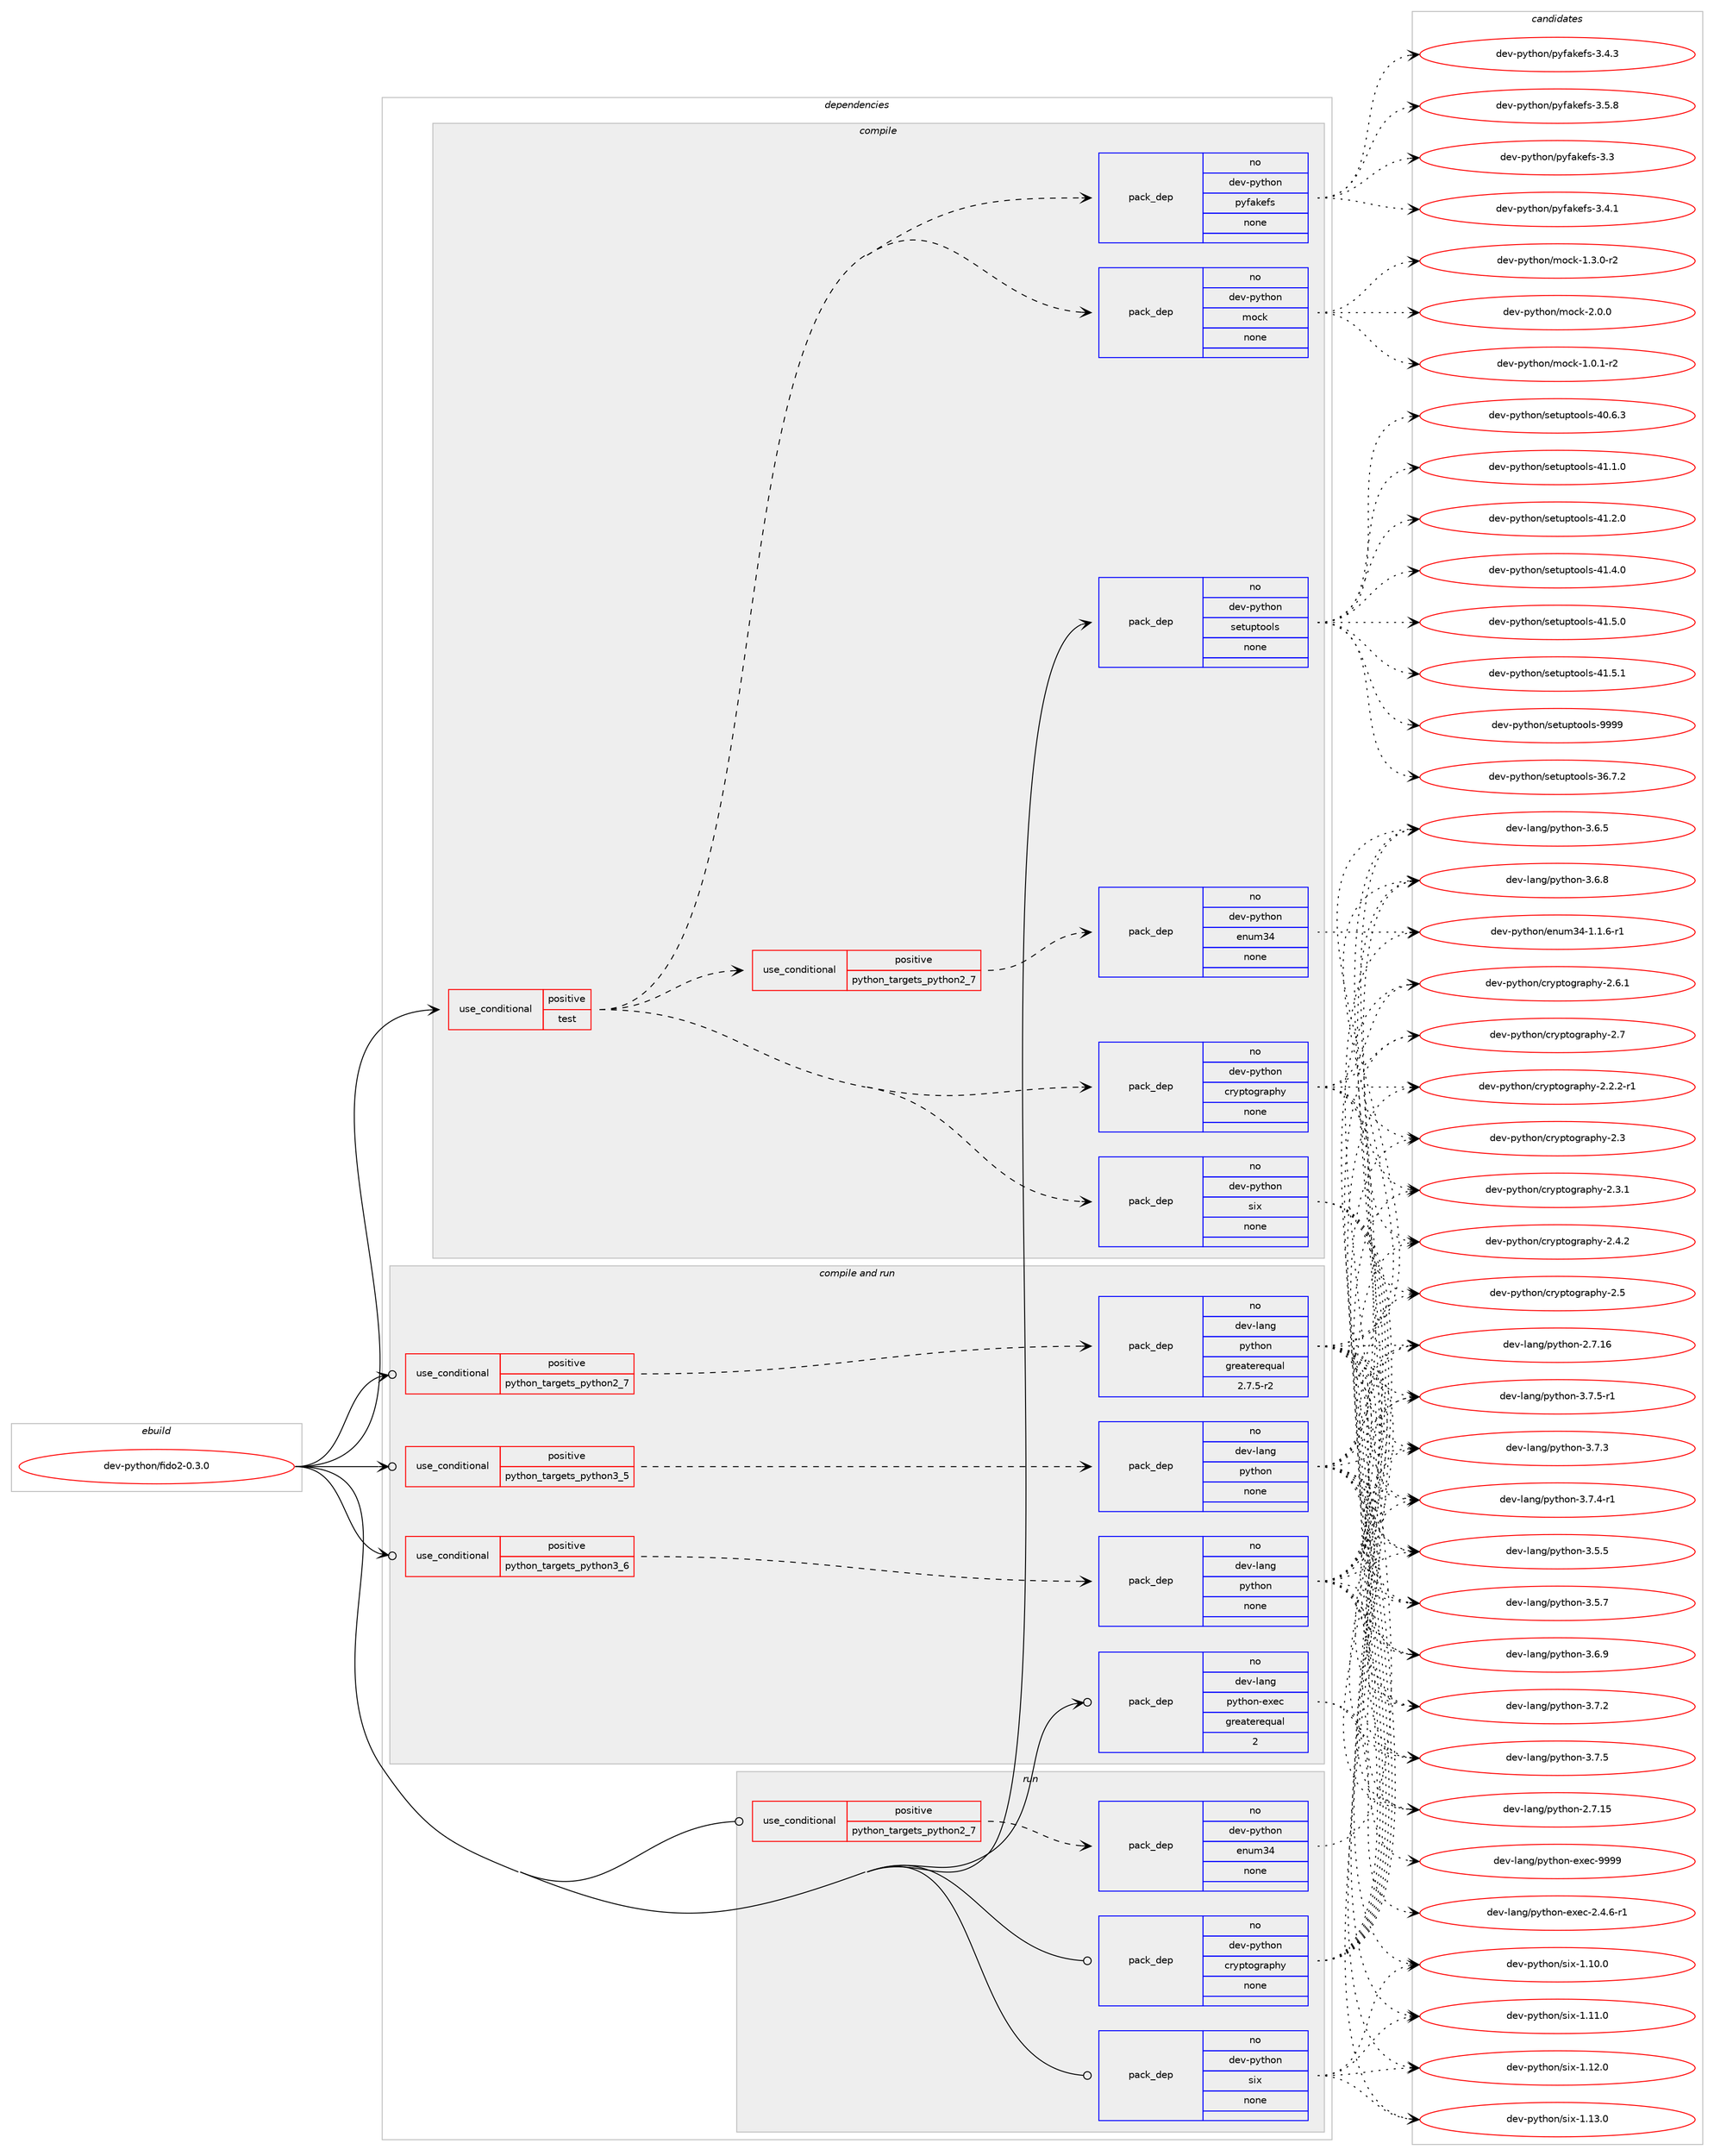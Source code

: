 digraph prolog {

# *************
# Graph options
# *************

newrank=true;
concentrate=true;
compound=true;
graph [rankdir=LR,fontname=Helvetica,fontsize=10,ranksep=1.5];#, ranksep=2.5, nodesep=0.2];
edge  [arrowhead=vee];
node  [fontname=Helvetica,fontsize=10];

# **********
# The ebuild
# **********

subgraph cluster_leftcol {
color=gray;
rank=same;
label=<<i>ebuild</i>>;
id [label="dev-python/fido2-0.3.0", color=red, width=4, href="../dev-python/fido2-0.3.0.svg"];
}

# ****************
# The dependencies
# ****************

subgraph cluster_midcol {
color=gray;
label=<<i>dependencies</i>>;
subgraph cluster_compile {
fillcolor="#eeeeee";
style=filled;
label=<<i>compile</i>>;
subgraph cond139208 {
dependency604064 [label=<<TABLE BORDER="0" CELLBORDER="1" CELLSPACING="0" CELLPADDING="4"><TR><TD ROWSPAN="3" CELLPADDING="10">use_conditional</TD></TR><TR><TD>positive</TD></TR><TR><TD>test</TD></TR></TABLE>>, shape=none, color=red];
subgraph pack453059 {
dependency604065 [label=<<TABLE BORDER="0" CELLBORDER="1" CELLSPACING="0" CELLPADDING="4" WIDTH="220"><TR><TD ROWSPAN="6" CELLPADDING="30">pack_dep</TD></TR><TR><TD WIDTH="110">no</TD></TR><TR><TD>dev-python</TD></TR><TR><TD>six</TD></TR><TR><TD>none</TD></TR><TR><TD></TD></TR></TABLE>>, shape=none, color=blue];
}
dependency604064:e -> dependency604065:w [weight=20,style="dashed",arrowhead="vee"];
subgraph pack453060 {
dependency604066 [label=<<TABLE BORDER="0" CELLBORDER="1" CELLSPACING="0" CELLPADDING="4" WIDTH="220"><TR><TD ROWSPAN="6" CELLPADDING="30">pack_dep</TD></TR><TR><TD WIDTH="110">no</TD></TR><TR><TD>dev-python</TD></TR><TR><TD>cryptography</TD></TR><TR><TD>none</TD></TR><TR><TD></TD></TR></TABLE>>, shape=none, color=blue];
}
dependency604064:e -> dependency604066:w [weight=20,style="dashed",arrowhead="vee"];
subgraph cond139209 {
dependency604067 [label=<<TABLE BORDER="0" CELLBORDER="1" CELLSPACING="0" CELLPADDING="4"><TR><TD ROWSPAN="3" CELLPADDING="10">use_conditional</TD></TR><TR><TD>positive</TD></TR><TR><TD>python_targets_python2_7</TD></TR></TABLE>>, shape=none, color=red];
subgraph pack453061 {
dependency604068 [label=<<TABLE BORDER="0" CELLBORDER="1" CELLSPACING="0" CELLPADDING="4" WIDTH="220"><TR><TD ROWSPAN="6" CELLPADDING="30">pack_dep</TD></TR><TR><TD WIDTH="110">no</TD></TR><TR><TD>dev-python</TD></TR><TR><TD>enum34</TD></TR><TR><TD>none</TD></TR><TR><TD></TD></TR></TABLE>>, shape=none, color=blue];
}
dependency604067:e -> dependency604068:w [weight=20,style="dashed",arrowhead="vee"];
}
dependency604064:e -> dependency604067:w [weight=20,style="dashed",arrowhead="vee"];
subgraph pack453062 {
dependency604069 [label=<<TABLE BORDER="0" CELLBORDER="1" CELLSPACING="0" CELLPADDING="4" WIDTH="220"><TR><TD ROWSPAN="6" CELLPADDING="30">pack_dep</TD></TR><TR><TD WIDTH="110">no</TD></TR><TR><TD>dev-python</TD></TR><TR><TD>mock</TD></TR><TR><TD>none</TD></TR><TR><TD></TD></TR></TABLE>>, shape=none, color=blue];
}
dependency604064:e -> dependency604069:w [weight=20,style="dashed",arrowhead="vee"];
subgraph pack453063 {
dependency604070 [label=<<TABLE BORDER="0" CELLBORDER="1" CELLSPACING="0" CELLPADDING="4" WIDTH="220"><TR><TD ROWSPAN="6" CELLPADDING="30">pack_dep</TD></TR><TR><TD WIDTH="110">no</TD></TR><TR><TD>dev-python</TD></TR><TR><TD>pyfakefs</TD></TR><TR><TD>none</TD></TR><TR><TD></TD></TR></TABLE>>, shape=none, color=blue];
}
dependency604064:e -> dependency604070:w [weight=20,style="dashed",arrowhead="vee"];
}
id:e -> dependency604064:w [weight=20,style="solid",arrowhead="vee"];
subgraph pack453064 {
dependency604071 [label=<<TABLE BORDER="0" CELLBORDER="1" CELLSPACING="0" CELLPADDING="4" WIDTH="220"><TR><TD ROWSPAN="6" CELLPADDING="30">pack_dep</TD></TR><TR><TD WIDTH="110">no</TD></TR><TR><TD>dev-python</TD></TR><TR><TD>setuptools</TD></TR><TR><TD>none</TD></TR><TR><TD></TD></TR></TABLE>>, shape=none, color=blue];
}
id:e -> dependency604071:w [weight=20,style="solid",arrowhead="vee"];
}
subgraph cluster_compileandrun {
fillcolor="#eeeeee";
style=filled;
label=<<i>compile and run</i>>;
subgraph cond139210 {
dependency604072 [label=<<TABLE BORDER="0" CELLBORDER="1" CELLSPACING="0" CELLPADDING="4"><TR><TD ROWSPAN="3" CELLPADDING="10">use_conditional</TD></TR><TR><TD>positive</TD></TR><TR><TD>python_targets_python2_7</TD></TR></TABLE>>, shape=none, color=red];
subgraph pack453065 {
dependency604073 [label=<<TABLE BORDER="0" CELLBORDER="1" CELLSPACING="0" CELLPADDING="4" WIDTH="220"><TR><TD ROWSPAN="6" CELLPADDING="30">pack_dep</TD></TR><TR><TD WIDTH="110">no</TD></TR><TR><TD>dev-lang</TD></TR><TR><TD>python</TD></TR><TR><TD>greaterequal</TD></TR><TR><TD>2.7.5-r2</TD></TR></TABLE>>, shape=none, color=blue];
}
dependency604072:e -> dependency604073:w [weight=20,style="dashed",arrowhead="vee"];
}
id:e -> dependency604072:w [weight=20,style="solid",arrowhead="odotvee"];
subgraph cond139211 {
dependency604074 [label=<<TABLE BORDER="0" CELLBORDER="1" CELLSPACING="0" CELLPADDING="4"><TR><TD ROWSPAN="3" CELLPADDING="10">use_conditional</TD></TR><TR><TD>positive</TD></TR><TR><TD>python_targets_python3_5</TD></TR></TABLE>>, shape=none, color=red];
subgraph pack453066 {
dependency604075 [label=<<TABLE BORDER="0" CELLBORDER="1" CELLSPACING="0" CELLPADDING="4" WIDTH="220"><TR><TD ROWSPAN="6" CELLPADDING="30">pack_dep</TD></TR><TR><TD WIDTH="110">no</TD></TR><TR><TD>dev-lang</TD></TR><TR><TD>python</TD></TR><TR><TD>none</TD></TR><TR><TD></TD></TR></TABLE>>, shape=none, color=blue];
}
dependency604074:e -> dependency604075:w [weight=20,style="dashed",arrowhead="vee"];
}
id:e -> dependency604074:w [weight=20,style="solid",arrowhead="odotvee"];
subgraph cond139212 {
dependency604076 [label=<<TABLE BORDER="0" CELLBORDER="1" CELLSPACING="0" CELLPADDING="4"><TR><TD ROWSPAN="3" CELLPADDING="10">use_conditional</TD></TR><TR><TD>positive</TD></TR><TR><TD>python_targets_python3_6</TD></TR></TABLE>>, shape=none, color=red];
subgraph pack453067 {
dependency604077 [label=<<TABLE BORDER="0" CELLBORDER="1" CELLSPACING="0" CELLPADDING="4" WIDTH="220"><TR><TD ROWSPAN="6" CELLPADDING="30">pack_dep</TD></TR><TR><TD WIDTH="110">no</TD></TR><TR><TD>dev-lang</TD></TR><TR><TD>python</TD></TR><TR><TD>none</TD></TR><TR><TD></TD></TR></TABLE>>, shape=none, color=blue];
}
dependency604076:e -> dependency604077:w [weight=20,style="dashed",arrowhead="vee"];
}
id:e -> dependency604076:w [weight=20,style="solid",arrowhead="odotvee"];
subgraph pack453068 {
dependency604078 [label=<<TABLE BORDER="0" CELLBORDER="1" CELLSPACING="0" CELLPADDING="4" WIDTH="220"><TR><TD ROWSPAN="6" CELLPADDING="30">pack_dep</TD></TR><TR><TD WIDTH="110">no</TD></TR><TR><TD>dev-lang</TD></TR><TR><TD>python-exec</TD></TR><TR><TD>greaterequal</TD></TR><TR><TD>2</TD></TR></TABLE>>, shape=none, color=blue];
}
id:e -> dependency604078:w [weight=20,style="solid",arrowhead="odotvee"];
}
subgraph cluster_run {
fillcolor="#eeeeee";
style=filled;
label=<<i>run</i>>;
subgraph cond139213 {
dependency604079 [label=<<TABLE BORDER="0" CELLBORDER="1" CELLSPACING="0" CELLPADDING="4"><TR><TD ROWSPAN="3" CELLPADDING="10">use_conditional</TD></TR><TR><TD>positive</TD></TR><TR><TD>python_targets_python2_7</TD></TR></TABLE>>, shape=none, color=red];
subgraph pack453069 {
dependency604080 [label=<<TABLE BORDER="0" CELLBORDER="1" CELLSPACING="0" CELLPADDING="4" WIDTH="220"><TR><TD ROWSPAN="6" CELLPADDING="30">pack_dep</TD></TR><TR><TD WIDTH="110">no</TD></TR><TR><TD>dev-python</TD></TR><TR><TD>enum34</TD></TR><TR><TD>none</TD></TR><TR><TD></TD></TR></TABLE>>, shape=none, color=blue];
}
dependency604079:e -> dependency604080:w [weight=20,style="dashed",arrowhead="vee"];
}
id:e -> dependency604079:w [weight=20,style="solid",arrowhead="odot"];
subgraph pack453070 {
dependency604081 [label=<<TABLE BORDER="0" CELLBORDER="1" CELLSPACING="0" CELLPADDING="4" WIDTH="220"><TR><TD ROWSPAN="6" CELLPADDING="30">pack_dep</TD></TR><TR><TD WIDTH="110">no</TD></TR><TR><TD>dev-python</TD></TR><TR><TD>cryptography</TD></TR><TR><TD>none</TD></TR><TR><TD></TD></TR></TABLE>>, shape=none, color=blue];
}
id:e -> dependency604081:w [weight=20,style="solid",arrowhead="odot"];
subgraph pack453071 {
dependency604082 [label=<<TABLE BORDER="0" CELLBORDER="1" CELLSPACING="0" CELLPADDING="4" WIDTH="220"><TR><TD ROWSPAN="6" CELLPADDING="30">pack_dep</TD></TR><TR><TD WIDTH="110">no</TD></TR><TR><TD>dev-python</TD></TR><TR><TD>six</TD></TR><TR><TD>none</TD></TR><TR><TD></TD></TR></TABLE>>, shape=none, color=blue];
}
id:e -> dependency604082:w [weight=20,style="solid",arrowhead="odot"];
}
}

# **************
# The candidates
# **************

subgraph cluster_choices {
rank=same;
color=gray;
label=<<i>candidates</i>>;

subgraph choice453059 {
color=black;
nodesep=1;
choice100101118451121211161041111104711510512045494649484648 [label="dev-python/six-1.10.0", color=red, width=4,href="../dev-python/six-1.10.0.svg"];
choice100101118451121211161041111104711510512045494649494648 [label="dev-python/six-1.11.0", color=red, width=4,href="../dev-python/six-1.11.0.svg"];
choice100101118451121211161041111104711510512045494649504648 [label="dev-python/six-1.12.0", color=red, width=4,href="../dev-python/six-1.12.0.svg"];
choice100101118451121211161041111104711510512045494649514648 [label="dev-python/six-1.13.0", color=red, width=4,href="../dev-python/six-1.13.0.svg"];
dependency604065:e -> choice100101118451121211161041111104711510512045494649484648:w [style=dotted,weight="100"];
dependency604065:e -> choice100101118451121211161041111104711510512045494649494648:w [style=dotted,weight="100"];
dependency604065:e -> choice100101118451121211161041111104711510512045494649504648:w [style=dotted,weight="100"];
dependency604065:e -> choice100101118451121211161041111104711510512045494649514648:w [style=dotted,weight="100"];
}
subgraph choice453060 {
color=black;
nodesep=1;
choice100101118451121211161041111104799114121112116111103114971121041214550465046504511449 [label="dev-python/cryptography-2.2.2-r1", color=red, width=4,href="../dev-python/cryptography-2.2.2-r1.svg"];
choice1001011184511212111610411111047991141211121161111031149711210412145504651 [label="dev-python/cryptography-2.3", color=red, width=4,href="../dev-python/cryptography-2.3.svg"];
choice10010111845112121116104111110479911412111211611110311497112104121455046514649 [label="dev-python/cryptography-2.3.1", color=red, width=4,href="../dev-python/cryptography-2.3.1.svg"];
choice10010111845112121116104111110479911412111211611110311497112104121455046524650 [label="dev-python/cryptography-2.4.2", color=red, width=4,href="../dev-python/cryptography-2.4.2.svg"];
choice1001011184511212111610411111047991141211121161111031149711210412145504653 [label="dev-python/cryptography-2.5", color=red, width=4,href="../dev-python/cryptography-2.5.svg"];
choice10010111845112121116104111110479911412111211611110311497112104121455046544649 [label="dev-python/cryptography-2.6.1", color=red, width=4,href="../dev-python/cryptography-2.6.1.svg"];
choice1001011184511212111610411111047991141211121161111031149711210412145504655 [label="dev-python/cryptography-2.7", color=red, width=4,href="../dev-python/cryptography-2.7.svg"];
dependency604066:e -> choice100101118451121211161041111104799114121112116111103114971121041214550465046504511449:w [style=dotted,weight="100"];
dependency604066:e -> choice1001011184511212111610411111047991141211121161111031149711210412145504651:w [style=dotted,weight="100"];
dependency604066:e -> choice10010111845112121116104111110479911412111211611110311497112104121455046514649:w [style=dotted,weight="100"];
dependency604066:e -> choice10010111845112121116104111110479911412111211611110311497112104121455046524650:w [style=dotted,weight="100"];
dependency604066:e -> choice1001011184511212111610411111047991141211121161111031149711210412145504653:w [style=dotted,weight="100"];
dependency604066:e -> choice10010111845112121116104111110479911412111211611110311497112104121455046544649:w [style=dotted,weight="100"];
dependency604066:e -> choice1001011184511212111610411111047991141211121161111031149711210412145504655:w [style=dotted,weight="100"];
}
subgraph choice453061 {
color=black;
nodesep=1;
choice100101118451121211161041111104710111011710951524549464946544511449 [label="dev-python/enum34-1.1.6-r1", color=red, width=4,href="../dev-python/enum34-1.1.6-r1.svg"];
dependency604068:e -> choice100101118451121211161041111104710111011710951524549464946544511449:w [style=dotted,weight="100"];
}
subgraph choice453062 {
color=black;
nodesep=1;
choice1001011184511212111610411111047109111991074549464846494511450 [label="dev-python/mock-1.0.1-r2", color=red, width=4,href="../dev-python/mock-1.0.1-r2.svg"];
choice1001011184511212111610411111047109111991074549465146484511450 [label="dev-python/mock-1.3.0-r2", color=red, width=4,href="../dev-python/mock-1.3.0-r2.svg"];
choice100101118451121211161041111104710911199107455046484648 [label="dev-python/mock-2.0.0", color=red, width=4,href="../dev-python/mock-2.0.0.svg"];
dependency604069:e -> choice1001011184511212111610411111047109111991074549464846494511450:w [style=dotted,weight="100"];
dependency604069:e -> choice1001011184511212111610411111047109111991074549465146484511450:w [style=dotted,weight="100"];
dependency604069:e -> choice100101118451121211161041111104710911199107455046484648:w [style=dotted,weight="100"];
}
subgraph choice453063 {
color=black;
nodesep=1;
choice10010111845112121116104111110471121211029710710110211545514651 [label="dev-python/pyfakefs-3.3", color=red, width=4,href="../dev-python/pyfakefs-3.3.svg"];
choice100101118451121211161041111104711212110297107101102115455146524649 [label="dev-python/pyfakefs-3.4.1", color=red, width=4,href="../dev-python/pyfakefs-3.4.1.svg"];
choice100101118451121211161041111104711212110297107101102115455146524651 [label="dev-python/pyfakefs-3.4.3", color=red, width=4,href="../dev-python/pyfakefs-3.4.3.svg"];
choice100101118451121211161041111104711212110297107101102115455146534656 [label="dev-python/pyfakefs-3.5.8", color=red, width=4,href="../dev-python/pyfakefs-3.5.8.svg"];
dependency604070:e -> choice10010111845112121116104111110471121211029710710110211545514651:w [style=dotted,weight="100"];
dependency604070:e -> choice100101118451121211161041111104711212110297107101102115455146524649:w [style=dotted,weight="100"];
dependency604070:e -> choice100101118451121211161041111104711212110297107101102115455146524651:w [style=dotted,weight="100"];
dependency604070:e -> choice100101118451121211161041111104711212110297107101102115455146534656:w [style=dotted,weight="100"];
}
subgraph choice453064 {
color=black;
nodesep=1;
choice100101118451121211161041111104711510111611711211611111110811545515446554650 [label="dev-python/setuptools-36.7.2", color=red, width=4,href="../dev-python/setuptools-36.7.2.svg"];
choice100101118451121211161041111104711510111611711211611111110811545524846544651 [label="dev-python/setuptools-40.6.3", color=red, width=4,href="../dev-python/setuptools-40.6.3.svg"];
choice100101118451121211161041111104711510111611711211611111110811545524946494648 [label="dev-python/setuptools-41.1.0", color=red, width=4,href="../dev-python/setuptools-41.1.0.svg"];
choice100101118451121211161041111104711510111611711211611111110811545524946504648 [label="dev-python/setuptools-41.2.0", color=red, width=4,href="../dev-python/setuptools-41.2.0.svg"];
choice100101118451121211161041111104711510111611711211611111110811545524946524648 [label="dev-python/setuptools-41.4.0", color=red, width=4,href="../dev-python/setuptools-41.4.0.svg"];
choice100101118451121211161041111104711510111611711211611111110811545524946534648 [label="dev-python/setuptools-41.5.0", color=red, width=4,href="../dev-python/setuptools-41.5.0.svg"];
choice100101118451121211161041111104711510111611711211611111110811545524946534649 [label="dev-python/setuptools-41.5.1", color=red, width=4,href="../dev-python/setuptools-41.5.1.svg"];
choice10010111845112121116104111110471151011161171121161111111081154557575757 [label="dev-python/setuptools-9999", color=red, width=4,href="../dev-python/setuptools-9999.svg"];
dependency604071:e -> choice100101118451121211161041111104711510111611711211611111110811545515446554650:w [style=dotted,weight="100"];
dependency604071:e -> choice100101118451121211161041111104711510111611711211611111110811545524846544651:w [style=dotted,weight="100"];
dependency604071:e -> choice100101118451121211161041111104711510111611711211611111110811545524946494648:w [style=dotted,weight="100"];
dependency604071:e -> choice100101118451121211161041111104711510111611711211611111110811545524946504648:w [style=dotted,weight="100"];
dependency604071:e -> choice100101118451121211161041111104711510111611711211611111110811545524946524648:w [style=dotted,weight="100"];
dependency604071:e -> choice100101118451121211161041111104711510111611711211611111110811545524946534648:w [style=dotted,weight="100"];
dependency604071:e -> choice100101118451121211161041111104711510111611711211611111110811545524946534649:w [style=dotted,weight="100"];
dependency604071:e -> choice10010111845112121116104111110471151011161171121161111111081154557575757:w [style=dotted,weight="100"];
}
subgraph choice453065 {
color=black;
nodesep=1;
choice10010111845108971101034711212111610411111045504655464953 [label="dev-lang/python-2.7.15", color=red, width=4,href="../dev-lang/python-2.7.15.svg"];
choice10010111845108971101034711212111610411111045504655464954 [label="dev-lang/python-2.7.16", color=red, width=4,href="../dev-lang/python-2.7.16.svg"];
choice100101118451089711010347112121116104111110455146534653 [label="dev-lang/python-3.5.5", color=red, width=4,href="../dev-lang/python-3.5.5.svg"];
choice100101118451089711010347112121116104111110455146534655 [label="dev-lang/python-3.5.7", color=red, width=4,href="../dev-lang/python-3.5.7.svg"];
choice100101118451089711010347112121116104111110455146544653 [label="dev-lang/python-3.6.5", color=red, width=4,href="../dev-lang/python-3.6.5.svg"];
choice100101118451089711010347112121116104111110455146544656 [label="dev-lang/python-3.6.8", color=red, width=4,href="../dev-lang/python-3.6.8.svg"];
choice100101118451089711010347112121116104111110455146544657 [label="dev-lang/python-3.6.9", color=red, width=4,href="../dev-lang/python-3.6.9.svg"];
choice100101118451089711010347112121116104111110455146554650 [label="dev-lang/python-3.7.2", color=red, width=4,href="../dev-lang/python-3.7.2.svg"];
choice100101118451089711010347112121116104111110455146554651 [label="dev-lang/python-3.7.3", color=red, width=4,href="../dev-lang/python-3.7.3.svg"];
choice1001011184510897110103471121211161041111104551465546524511449 [label="dev-lang/python-3.7.4-r1", color=red, width=4,href="../dev-lang/python-3.7.4-r1.svg"];
choice100101118451089711010347112121116104111110455146554653 [label="dev-lang/python-3.7.5", color=red, width=4,href="../dev-lang/python-3.7.5.svg"];
choice1001011184510897110103471121211161041111104551465546534511449 [label="dev-lang/python-3.7.5-r1", color=red, width=4,href="../dev-lang/python-3.7.5-r1.svg"];
dependency604073:e -> choice10010111845108971101034711212111610411111045504655464953:w [style=dotted,weight="100"];
dependency604073:e -> choice10010111845108971101034711212111610411111045504655464954:w [style=dotted,weight="100"];
dependency604073:e -> choice100101118451089711010347112121116104111110455146534653:w [style=dotted,weight="100"];
dependency604073:e -> choice100101118451089711010347112121116104111110455146534655:w [style=dotted,weight="100"];
dependency604073:e -> choice100101118451089711010347112121116104111110455146544653:w [style=dotted,weight="100"];
dependency604073:e -> choice100101118451089711010347112121116104111110455146544656:w [style=dotted,weight="100"];
dependency604073:e -> choice100101118451089711010347112121116104111110455146544657:w [style=dotted,weight="100"];
dependency604073:e -> choice100101118451089711010347112121116104111110455146554650:w [style=dotted,weight="100"];
dependency604073:e -> choice100101118451089711010347112121116104111110455146554651:w [style=dotted,weight="100"];
dependency604073:e -> choice1001011184510897110103471121211161041111104551465546524511449:w [style=dotted,weight="100"];
dependency604073:e -> choice100101118451089711010347112121116104111110455146554653:w [style=dotted,weight="100"];
dependency604073:e -> choice1001011184510897110103471121211161041111104551465546534511449:w [style=dotted,weight="100"];
}
subgraph choice453066 {
color=black;
nodesep=1;
choice10010111845108971101034711212111610411111045504655464953 [label="dev-lang/python-2.7.15", color=red, width=4,href="../dev-lang/python-2.7.15.svg"];
choice10010111845108971101034711212111610411111045504655464954 [label="dev-lang/python-2.7.16", color=red, width=4,href="../dev-lang/python-2.7.16.svg"];
choice100101118451089711010347112121116104111110455146534653 [label="dev-lang/python-3.5.5", color=red, width=4,href="../dev-lang/python-3.5.5.svg"];
choice100101118451089711010347112121116104111110455146534655 [label="dev-lang/python-3.5.7", color=red, width=4,href="../dev-lang/python-3.5.7.svg"];
choice100101118451089711010347112121116104111110455146544653 [label="dev-lang/python-3.6.5", color=red, width=4,href="../dev-lang/python-3.6.5.svg"];
choice100101118451089711010347112121116104111110455146544656 [label="dev-lang/python-3.6.8", color=red, width=4,href="../dev-lang/python-3.6.8.svg"];
choice100101118451089711010347112121116104111110455146544657 [label="dev-lang/python-3.6.9", color=red, width=4,href="../dev-lang/python-3.6.9.svg"];
choice100101118451089711010347112121116104111110455146554650 [label="dev-lang/python-3.7.2", color=red, width=4,href="../dev-lang/python-3.7.2.svg"];
choice100101118451089711010347112121116104111110455146554651 [label="dev-lang/python-3.7.3", color=red, width=4,href="../dev-lang/python-3.7.3.svg"];
choice1001011184510897110103471121211161041111104551465546524511449 [label="dev-lang/python-3.7.4-r1", color=red, width=4,href="../dev-lang/python-3.7.4-r1.svg"];
choice100101118451089711010347112121116104111110455146554653 [label="dev-lang/python-3.7.5", color=red, width=4,href="../dev-lang/python-3.7.5.svg"];
choice1001011184510897110103471121211161041111104551465546534511449 [label="dev-lang/python-3.7.5-r1", color=red, width=4,href="../dev-lang/python-3.7.5-r1.svg"];
dependency604075:e -> choice10010111845108971101034711212111610411111045504655464953:w [style=dotted,weight="100"];
dependency604075:e -> choice10010111845108971101034711212111610411111045504655464954:w [style=dotted,weight="100"];
dependency604075:e -> choice100101118451089711010347112121116104111110455146534653:w [style=dotted,weight="100"];
dependency604075:e -> choice100101118451089711010347112121116104111110455146534655:w [style=dotted,weight="100"];
dependency604075:e -> choice100101118451089711010347112121116104111110455146544653:w [style=dotted,weight="100"];
dependency604075:e -> choice100101118451089711010347112121116104111110455146544656:w [style=dotted,weight="100"];
dependency604075:e -> choice100101118451089711010347112121116104111110455146544657:w [style=dotted,weight="100"];
dependency604075:e -> choice100101118451089711010347112121116104111110455146554650:w [style=dotted,weight="100"];
dependency604075:e -> choice100101118451089711010347112121116104111110455146554651:w [style=dotted,weight="100"];
dependency604075:e -> choice1001011184510897110103471121211161041111104551465546524511449:w [style=dotted,weight="100"];
dependency604075:e -> choice100101118451089711010347112121116104111110455146554653:w [style=dotted,weight="100"];
dependency604075:e -> choice1001011184510897110103471121211161041111104551465546534511449:w [style=dotted,weight="100"];
}
subgraph choice453067 {
color=black;
nodesep=1;
choice10010111845108971101034711212111610411111045504655464953 [label="dev-lang/python-2.7.15", color=red, width=4,href="../dev-lang/python-2.7.15.svg"];
choice10010111845108971101034711212111610411111045504655464954 [label="dev-lang/python-2.7.16", color=red, width=4,href="../dev-lang/python-2.7.16.svg"];
choice100101118451089711010347112121116104111110455146534653 [label="dev-lang/python-3.5.5", color=red, width=4,href="../dev-lang/python-3.5.5.svg"];
choice100101118451089711010347112121116104111110455146534655 [label="dev-lang/python-3.5.7", color=red, width=4,href="../dev-lang/python-3.5.7.svg"];
choice100101118451089711010347112121116104111110455146544653 [label="dev-lang/python-3.6.5", color=red, width=4,href="../dev-lang/python-3.6.5.svg"];
choice100101118451089711010347112121116104111110455146544656 [label="dev-lang/python-3.6.8", color=red, width=4,href="../dev-lang/python-3.6.8.svg"];
choice100101118451089711010347112121116104111110455146544657 [label="dev-lang/python-3.6.9", color=red, width=4,href="../dev-lang/python-3.6.9.svg"];
choice100101118451089711010347112121116104111110455146554650 [label="dev-lang/python-3.7.2", color=red, width=4,href="../dev-lang/python-3.7.2.svg"];
choice100101118451089711010347112121116104111110455146554651 [label="dev-lang/python-3.7.3", color=red, width=4,href="../dev-lang/python-3.7.3.svg"];
choice1001011184510897110103471121211161041111104551465546524511449 [label="dev-lang/python-3.7.4-r1", color=red, width=4,href="../dev-lang/python-3.7.4-r1.svg"];
choice100101118451089711010347112121116104111110455146554653 [label="dev-lang/python-3.7.5", color=red, width=4,href="../dev-lang/python-3.7.5.svg"];
choice1001011184510897110103471121211161041111104551465546534511449 [label="dev-lang/python-3.7.5-r1", color=red, width=4,href="../dev-lang/python-3.7.5-r1.svg"];
dependency604077:e -> choice10010111845108971101034711212111610411111045504655464953:w [style=dotted,weight="100"];
dependency604077:e -> choice10010111845108971101034711212111610411111045504655464954:w [style=dotted,weight="100"];
dependency604077:e -> choice100101118451089711010347112121116104111110455146534653:w [style=dotted,weight="100"];
dependency604077:e -> choice100101118451089711010347112121116104111110455146534655:w [style=dotted,weight="100"];
dependency604077:e -> choice100101118451089711010347112121116104111110455146544653:w [style=dotted,weight="100"];
dependency604077:e -> choice100101118451089711010347112121116104111110455146544656:w [style=dotted,weight="100"];
dependency604077:e -> choice100101118451089711010347112121116104111110455146544657:w [style=dotted,weight="100"];
dependency604077:e -> choice100101118451089711010347112121116104111110455146554650:w [style=dotted,weight="100"];
dependency604077:e -> choice100101118451089711010347112121116104111110455146554651:w [style=dotted,weight="100"];
dependency604077:e -> choice1001011184510897110103471121211161041111104551465546524511449:w [style=dotted,weight="100"];
dependency604077:e -> choice100101118451089711010347112121116104111110455146554653:w [style=dotted,weight="100"];
dependency604077:e -> choice1001011184510897110103471121211161041111104551465546534511449:w [style=dotted,weight="100"];
}
subgraph choice453068 {
color=black;
nodesep=1;
choice10010111845108971101034711212111610411111045101120101994550465246544511449 [label="dev-lang/python-exec-2.4.6-r1", color=red, width=4,href="../dev-lang/python-exec-2.4.6-r1.svg"];
choice10010111845108971101034711212111610411111045101120101994557575757 [label="dev-lang/python-exec-9999", color=red, width=4,href="../dev-lang/python-exec-9999.svg"];
dependency604078:e -> choice10010111845108971101034711212111610411111045101120101994550465246544511449:w [style=dotted,weight="100"];
dependency604078:e -> choice10010111845108971101034711212111610411111045101120101994557575757:w [style=dotted,weight="100"];
}
subgraph choice453069 {
color=black;
nodesep=1;
choice100101118451121211161041111104710111011710951524549464946544511449 [label="dev-python/enum34-1.1.6-r1", color=red, width=4,href="../dev-python/enum34-1.1.6-r1.svg"];
dependency604080:e -> choice100101118451121211161041111104710111011710951524549464946544511449:w [style=dotted,weight="100"];
}
subgraph choice453070 {
color=black;
nodesep=1;
choice100101118451121211161041111104799114121112116111103114971121041214550465046504511449 [label="dev-python/cryptography-2.2.2-r1", color=red, width=4,href="../dev-python/cryptography-2.2.2-r1.svg"];
choice1001011184511212111610411111047991141211121161111031149711210412145504651 [label="dev-python/cryptography-2.3", color=red, width=4,href="../dev-python/cryptography-2.3.svg"];
choice10010111845112121116104111110479911412111211611110311497112104121455046514649 [label="dev-python/cryptography-2.3.1", color=red, width=4,href="../dev-python/cryptography-2.3.1.svg"];
choice10010111845112121116104111110479911412111211611110311497112104121455046524650 [label="dev-python/cryptography-2.4.2", color=red, width=4,href="../dev-python/cryptography-2.4.2.svg"];
choice1001011184511212111610411111047991141211121161111031149711210412145504653 [label="dev-python/cryptography-2.5", color=red, width=4,href="../dev-python/cryptography-2.5.svg"];
choice10010111845112121116104111110479911412111211611110311497112104121455046544649 [label="dev-python/cryptography-2.6.1", color=red, width=4,href="../dev-python/cryptography-2.6.1.svg"];
choice1001011184511212111610411111047991141211121161111031149711210412145504655 [label="dev-python/cryptography-2.7", color=red, width=4,href="../dev-python/cryptography-2.7.svg"];
dependency604081:e -> choice100101118451121211161041111104799114121112116111103114971121041214550465046504511449:w [style=dotted,weight="100"];
dependency604081:e -> choice1001011184511212111610411111047991141211121161111031149711210412145504651:w [style=dotted,weight="100"];
dependency604081:e -> choice10010111845112121116104111110479911412111211611110311497112104121455046514649:w [style=dotted,weight="100"];
dependency604081:e -> choice10010111845112121116104111110479911412111211611110311497112104121455046524650:w [style=dotted,weight="100"];
dependency604081:e -> choice1001011184511212111610411111047991141211121161111031149711210412145504653:w [style=dotted,weight="100"];
dependency604081:e -> choice10010111845112121116104111110479911412111211611110311497112104121455046544649:w [style=dotted,weight="100"];
dependency604081:e -> choice1001011184511212111610411111047991141211121161111031149711210412145504655:w [style=dotted,weight="100"];
}
subgraph choice453071 {
color=black;
nodesep=1;
choice100101118451121211161041111104711510512045494649484648 [label="dev-python/six-1.10.0", color=red, width=4,href="../dev-python/six-1.10.0.svg"];
choice100101118451121211161041111104711510512045494649494648 [label="dev-python/six-1.11.0", color=red, width=4,href="../dev-python/six-1.11.0.svg"];
choice100101118451121211161041111104711510512045494649504648 [label="dev-python/six-1.12.0", color=red, width=4,href="../dev-python/six-1.12.0.svg"];
choice100101118451121211161041111104711510512045494649514648 [label="dev-python/six-1.13.0", color=red, width=4,href="../dev-python/six-1.13.0.svg"];
dependency604082:e -> choice100101118451121211161041111104711510512045494649484648:w [style=dotted,weight="100"];
dependency604082:e -> choice100101118451121211161041111104711510512045494649494648:w [style=dotted,weight="100"];
dependency604082:e -> choice100101118451121211161041111104711510512045494649504648:w [style=dotted,weight="100"];
dependency604082:e -> choice100101118451121211161041111104711510512045494649514648:w [style=dotted,weight="100"];
}
}

}
